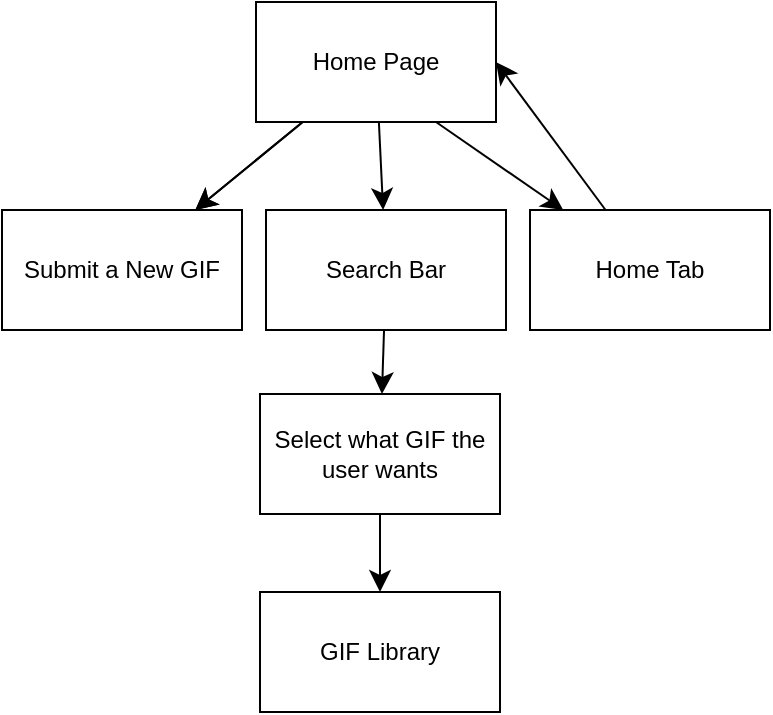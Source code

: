 <mxfile version="24.2.0" type="github">
  <diagram name="Page-1" id="fWgeyBn1P__wpB9ZqzRz">
    <mxGraphModel dx="453" dy="882" grid="0" gridSize="10" guides="1" tooltips="1" connect="1" arrows="1" fold="1" page="0" pageScale="1" pageWidth="850" pageHeight="1100" math="0" shadow="0">
      <root>
        <mxCell id="0" />
        <mxCell id="1" parent="0" />
        <mxCell id="cG3ntTjoPabtiOp9hUnB-3" value="" style="edgeStyle=none;curved=1;rounded=0;orthogonalLoop=1;jettySize=auto;html=1;fontSize=12;startSize=8;endSize=8;" edge="1" parent="1" source="cG3ntTjoPabtiOp9hUnB-1" target="cG3ntTjoPabtiOp9hUnB-2">
          <mxGeometry relative="1" as="geometry" />
        </mxCell>
        <mxCell id="cG3ntTjoPabtiOp9hUnB-4" value="" style="edgeStyle=none;curved=1;rounded=0;orthogonalLoop=1;jettySize=auto;html=1;fontSize=12;startSize=8;endSize=8;" edge="1" parent="1" source="cG3ntTjoPabtiOp9hUnB-1" target="cG3ntTjoPabtiOp9hUnB-2">
          <mxGeometry relative="1" as="geometry" />
        </mxCell>
        <mxCell id="cG3ntTjoPabtiOp9hUnB-5" style="edgeStyle=none;curved=1;rounded=0;orthogonalLoop=1;jettySize=auto;html=1;exitX=0.75;exitY=1;exitDx=0;exitDy=0;fontSize=12;startSize=8;endSize=8;" edge="1" parent="1" source="cG3ntTjoPabtiOp9hUnB-1" target="cG3ntTjoPabtiOp9hUnB-6">
          <mxGeometry relative="1" as="geometry">
            <mxPoint x="305" y="91" as="targetPoint" />
          </mxGeometry>
        </mxCell>
        <mxCell id="cG3ntTjoPabtiOp9hUnB-8" value="" style="edgeStyle=none;curved=1;rounded=0;orthogonalLoop=1;jettySize=auto;html=1;fontSize=12;startSize=8;endSize=8;" edge="1" parent="1" source="cG3ntTjoPabtiOp9hUnB-1" target="cG3ntTjoPabtiOp9hUnB-7">
          <mxGeometry relative="1" as="geometry" />
        </mxCell>
        <mxCell id="cG3ntTjoPabtiOp9hUnB-1" value="Home Page" style="rounded=0;whiteSpace=wrap;html=1;" vertex="1" parent="1">
          <mxGeometry x="193" y="-11" width="120" height="60" as="geometry" />
        </mxCell>
        <mxCell id="cG3ntTjoPabtiOp9hUnB-2" value="Submit a New GIF" style="rounded=0;whiteSpace=wrap;html=1;" vertex="1" parent="1">
          <mxGeometry x="66" y="93" width="120" height="60" as="geometry" />
        </mxCell>
        <mxCell id="cG3ntTjoPabtiOp9hUnB-10" value="" style="edgeStyle=none;curved=1;rounded=0;orthogonalLoop=1;jettySize=auto;html=1;fontSize=12;startSize=8;endSize=8;entryX=1;entryY=0.5;entryDx=0;entryDy=0;" edge="1" parent="1" source="cG3ntTjoPabtiOp9hUnB-6" target="cG3ntTjoPabtiOp9hUnB-1">
          <mxGeometry relative="1" as="geometry">
            <mxPoint x="330" y="24" as="targetPoint" />
          </mxGeometry>
        </mxCell>
        <mxCell id="cG3ntTjoPabtiOp9hUnB-6" value="Home Tab" style="rounded=0;whiteSpace=wrap;html=1;" vertex="1" parent="1">
          <mxGeometry x="330" y="93" width="120" height="60" as="geometry" />
        </mxCell>
        <mxCell id="cG3ntTjoPabtiOp9hUnB-12" value="" style="edgeStyle=none;curved=1;rounded=0;orthogonalLoop=1;jettySize=auto;html=1;fontSize=12;startSize=8;endSize=8;" edge="1" parent="1" source="cG3ntTjoPabtiOp9hUnB-7" target="cG3ntTjoPabtiOp9hUnB-11">
          <mxGeometry relative="1" as="geometry" />
        </mxCell>
        <mxCell id="cG3ntTjoPabtiOp9hUnB-7" value="Search Bar" style="rounded=0;whiteSpace=wrap;html=1;" vertex="1" parent="1">
          <mxGeometry x="198" y="93" width="120" height="60" as="geometry" />
        </mxCell>
        <mxCell id="cG3ntTjoPabtiOp9hUnB-14" value="" style="edgeStyle=none;curved=1;rounded=0;orthogonalLoop=1;jettySize=auto;html=1;fontSize=12;startSize=8;endSize=8;" edge="1" parent="1" source="cG3ntTjoPabtiOp9hUnB-11" target="cG3ntTjoPabtiOp9hUnB-13">
          <mxGeometry relative="1" as="geometry" />
        </mxCell>
        <mxCell id="cG3ntTjoPabtiOp9hUnB-11" value="Select what GIF the user wants" style="rounded=0;whiteSpace=wrap;html=1;" vertex="1" parent="1">
          <mxGeometry x="195" y="185" width="120" height="60" as="geometry" />
        </mxCell>
        <mxCell id="cG3ntTjoPabtiOp9hUnB-13" value="GIF Library" style="rounded=0;whiteSpace=wrap;html=1;" vertex="1" parent="1">
          <mxGeometry x="195" y="284" width="120" height="60" as="geometry" />
        </mxCell>
      </root>
    </mxGraphModel>
  </diagram>
</mxfile>
